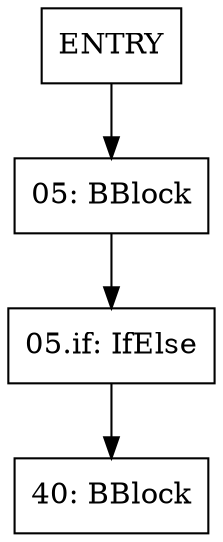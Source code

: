 digraph G {
node [shape=box]
"ENTRY" -> "05"
"05" [label="05: BBlock"]
"05.if" [label="05.if: IfElse"]
"40" [label="40: BBlock"]
"05" -> "05.if"
"05.if" -> "40"
}
